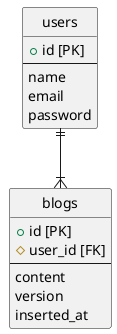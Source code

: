 @startuml

hide circle
skinparam linetype ortho

entity "users" {
  + id [PK]
  --
  name
  email
  password
}



entity "blogs" {
  + id [PK]
  # user_id [FK]
  --
  content
  version
  inserted_at
}


users ||--|{ blogs
@enduml